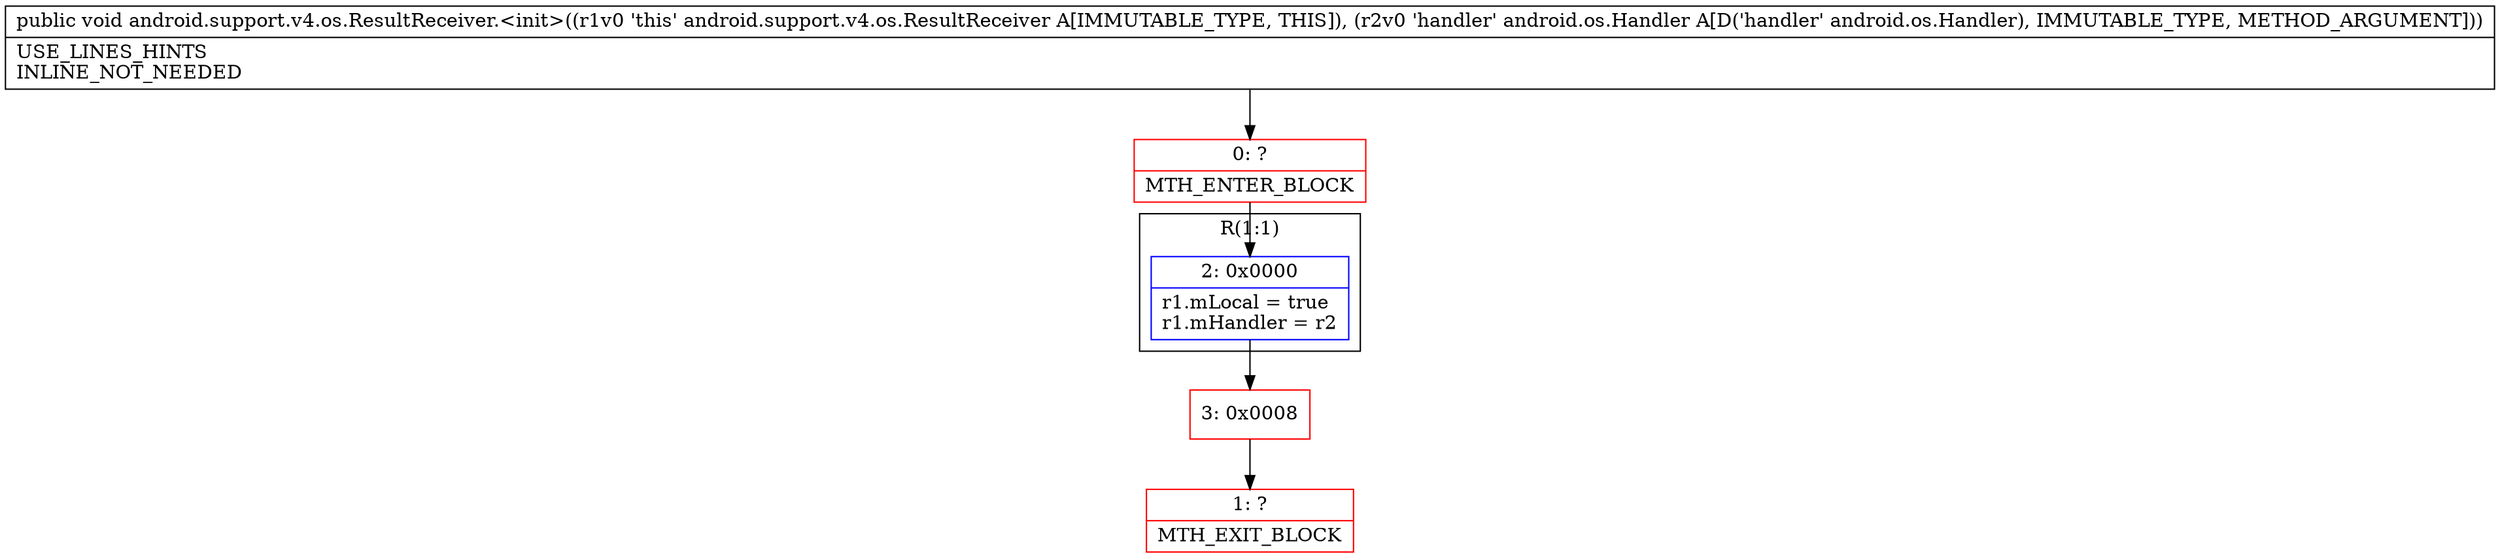 digraph "CFG forandroid.support.v4.os.ResultReceiver.\<init\>(Landroid\/os\/Handler;)V" {
subgraph cluster_Region_620698685 {
label = "R(1:1)";
node [shape=record,color=blue];
Node_2 [shape=record,label="{2\:\ 0x0000|r1.mLocal = true\lr1.mHandler = r2\l}"];
}
Node_0 [shape=record,color=red,label="{0\:\ ?|MTH_ENTER_BLOCK\l}"];
Node_3 [shape=record,color=red,label="{3\:\ 0x0008}"];
Node_1 [shape=record,color=red,label="{1\:\ ?|MTH_EXIT_BLOCK\l}"];
MethodNode[shape=record,label="{public void android.support.v4.os.ResultReceiver.\<init\>((r1v0 'this' android.support.v4.os.ResultReceiver A[IMMUTABLE_TYPE, THIS]), (r2v0 'handler' android.os.Handler A[D('handler' android.os.Handler), IMMUTABLE_TYPE, METHOD_ARGUMENT]))  | USE_LINES_HINTS\lINLINE_NOT_NEEDED\l}"];
MethodNode -> Node_0;Node_2 -> Node_3;
Node_0 -> Node_2;
Node_3 -> Node_1;
}

